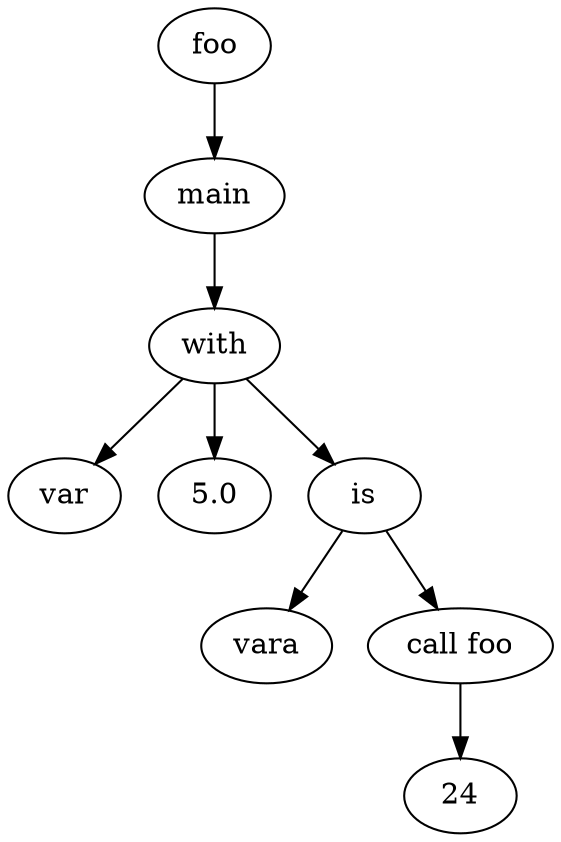 digraph grafo {
  88167088652448 [ label="foo" ];
  88167088652448 -> 88167088652928;
  88167088652928 [ label="main" ];
  88167088652928 -> 88167088652592;
  88167088652592 [ label="with" ];
  88167088652592 -> 88167088652640;
  88167088652640 [ label="var" ];
  88167088652592 -> 88167088652544;
  88167088652544 [ label="5.0" ];
  88167088652592 -> 88167088652784;
  88167088652784 [ label="is" ];
  88167088652784 -> 88167088652832;
  88167088652832 [ label="vara" ];
  88167088652784 -> 88167088652736;
  88167088652736 [ label="call foo" ];
  88167088652736 -> 88167088652688;
  88167088652688 [ label="24" ];
}
